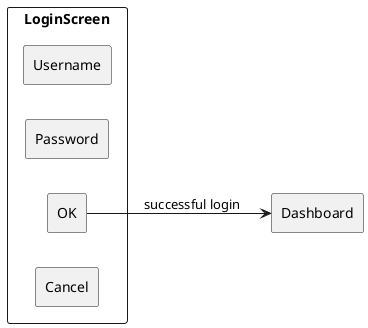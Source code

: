 @startuml

left to right direction

skinparam Monochrome true
skinparam Shadowing false

' Replace the following placeholders. Delete this line when complete. 

rectangle LoginScreen {
    rectangle Username {
    }
    rectangle Password {
    }
    rectangle OK {
    }
    rectangle Cancel {
    }
}

rectangle Dashboard {
}

OK --> Dashboard :successful login


@enduml